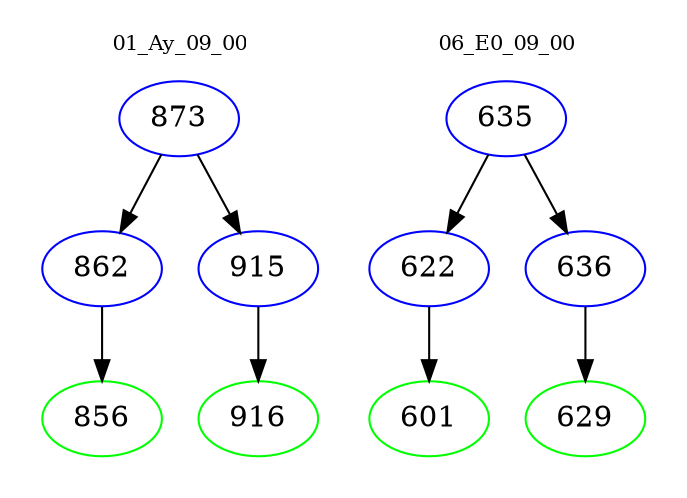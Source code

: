 digraph{
subgraph cluster_0 {
color = white
label = "01_Ay_09_00";
fontsize=10;
T0_873 [label="873", color="blue"]
T0_873 -> T0_862 [color="black"]
T0_862 [label="862", color="blue"]
T0_862 -> T0_856 [color="black"]
T0_856 [label="856", color="green"]
T0_873 -> T0_915 [color="black"]
T0_915 [label="915", color="blue"]
T0_915 -> T0_916 [color="black"]
T0_916 [label="916", color="green"]
}
subgraph cluster_1 {
color = white
label = "06_E0_09_00";
fontsize=10;
T1_635 [label="635", color="blue"]
T1_635 -> T1_622 [color="black"]
T1_622 [label="622", color="blue"]
T1_622 -> T1_601 [color="black"]
T1_601 [label="601", color="green"]
T1_635 -> T1_636 [color="black"]
T1_636 [label="636", color="blue"]
T1_636 -> T1_629 [color="black"]
T1_629 [label="629", color="green"]
}
}
